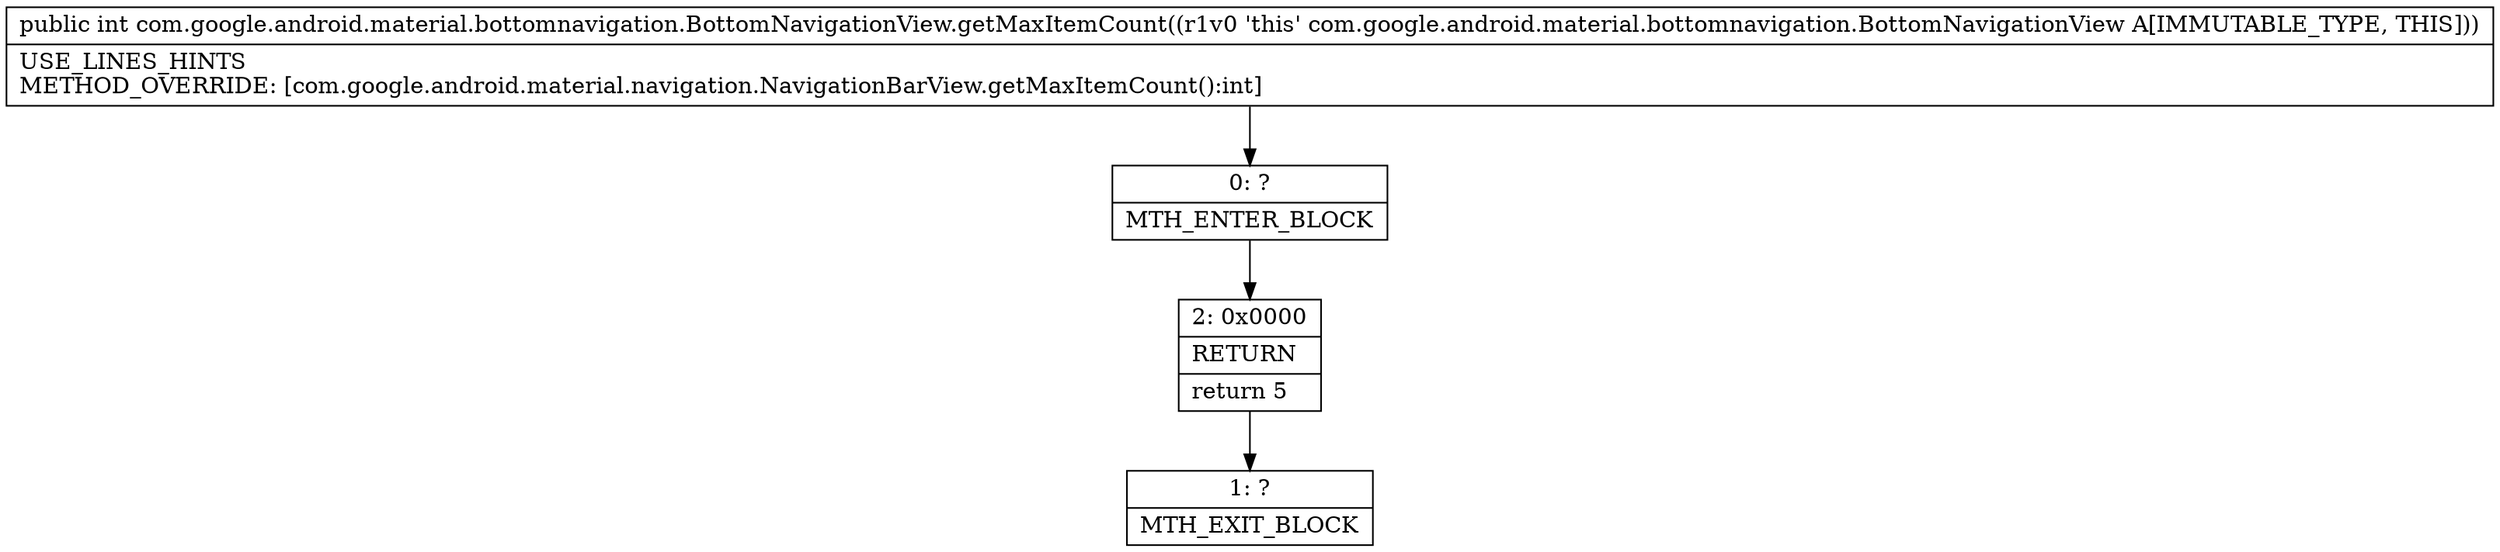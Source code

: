 digraph "CFG forcom.google.android.material.bottomnavigation.BottomNavigationView.getMaxItemCount()I" {
Node_0 [shape=record,label="{0\:\ ?|MTH_ENTER_BLOCK\l}"];
Node_2 [shape=record,label="{2\:\ 0x0000|RETURN\l|return 5\l}"];
Node_1 [shape=record,label="{1\:\ ?|MTH_EXIT_BLOCK\l}"];
MethodNode[shape=record,label="{public int com.google.android.material.bottomnavigation.BottomNavigationView.getMaxItemCount((r1v0 'this' com.google.android.material.bottomnavigation.BottomNavigationView A[IMMUTABLE_TYPE, THIS]))  | USE_LINES_HINTS\lMETHOD_OVERRIDE: [com.google.android.material.navigation.NavigationBarView.getMaxItemCount():int]\l}"];
MethodNode -> Node_0;Node_0 -> Node_2;
Node_2 -> Node_1;
}


